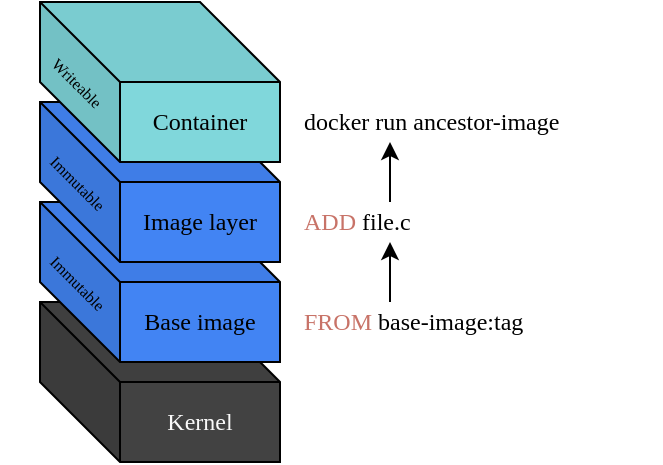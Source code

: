<mxfile version="17.4.6" type="device"><diagram id="v1GbGmiPVtFqFpTK__bW" name="Page-1"><mxGraphModel dx="617" dy="376" grid="1" gridSize="10" guides="1" tooltips="1" connect="1" arrows="1" fold="1" page="1" pageScale="1" pageWidth="827" pageHeight="1169" math="0" shadow="0"><root><mxCell id="0"/><mxCell id="1" parent="0"/><mxCell id="eOjuCAvvYXJOmMFarwdm-3" value="&lt;font face=&quot;Comfortaa&quot; data-font-src=&quot;https://fonts.googleapis.com/css?family=Comfortaa&quot; color=&quot;#fafafa&quot;&gt;Kernel&lt;/font&gt;" style="shape=cube;whiteSpace=wrap;html=1;boundedLbl=1;backgroundOutline=1;darkOpacity=0.05;darkOpacity2=0.1;size=40;fillColor=#424242;" vertex="1" parent="1"><mxGeometry x="80" y="180" width="120" height="80" as="geometry"/></mxCell><mxCell id="eOjuCAvvYXJOmMFarwdm-2" value="&lt;font face=&quot;Comfortaa&quot; data-font-src=&quot;https://fonts.googleapis.com/css?family=Comfortaa&quot;&gt;Base image&lt;/font&gt;" style="shape=cube;whiteSpace=wrap;html=1;boundedLbl=1;backgroundOutline=1;darkOpacity=0.05;darkOpacity2=0.1;fillColor=#4284F3;size=40;" vertex="1" parent="1"><mxGeometry x="80" y="130" width="120" height="80" as="geometry"/></mxCell><mxCell id="eOjuCAvvYXJOmMFarwdm-4" value="&lt;font face=&quot;Comfortaa&quot; data-font-src=&quot;https://fonts.googleapis.com/css?family=Comfortaa&quot;&gt;Image layer&lt;/font&gt;" style="shape=cube;whiteSpace=wrap;html=1;boundedLbl=1;backgroundOutline=1;darkOpacity=0.05;darkOpacity2=0.1;fillColor=#4284F3;size=40;" vertex="1" parent="1"><mxGeometry x="80" y="80" width="120" height="80" as="geometry"/></mxCell><mxCell id="eOjuCAvvYXJOmMFarwdm-5" value="&lt;font face=&quot;Comfortaa&quot; data-font-src=&quot;https://fonts.googleapis.com/css?family=Comfortaa&quot;&gt;Container&lt;/font&gt;" style="shape=cube;whiteSpace=wrap;html=1;boundedLbl=1;backgroundOutline=1;darkOpacity=0.05;darkOpacity2=0.1;fillColor=#80D7DB;size=40;" vertex="1" parent="1"><mxGeometry x="80" y="30" width="120" height="80" as="geometry"/></mxCell><mxCell id="eOjuCAvvYXJOmMFarwdm-6" value="&lt;span style=&quot;font-size: 8px&quot;&gt;Writeable&lt;/span&gt;" style="text;html=1;strokeColor=none;fillColor=none;align=center;verticalAlign=middle;whiteSpace=wrap;rounded=0;fontFamily=Comfortaa;fontSource=https%3A%2F%2Ffonts.googleapis.com%2Fcss%3Ffamily%3DComfortaa;fontColor=#000000;rotation=45;" vertex="1" parent="1"><mxGeometry x="59.12" y="54.64" width="81.03" height="30" as="geometry"/></mxCell><mxCell id="eOjuCAvvYXJOmMFarwdm-7" value="&lt;span style=&quot;font-size: 8px&quot;&gt;Immutable&lt;/span&gt;" style="text;html=1;strokeColor=none;fillColor=none;align=center;verticalAlign=middle;whiteSpace=wrap;rounded=0;fontFamily=Comfortaa;fontSource=https%3A%2F%2Ffonts.googleapis.com%2Fcss%3Ffamily%3DComfortaa;fontColor=#000000;rotation=45;" vertex="1" parent="1"><mxGeometry x="59.12" y="105" width="81.03" height="30" as="geometry"/></mxCell><mxCell id="eOjuCAvvYXJOmMFarwdm-8" value="&lt;font style=&quot;font-size: 8px&quot;&gt;Immutable&lt;/font&gt;" style="text;html=1;strokeColor=none;fillColor=none;align=center;verticalAlign=middle;whiteSpace=wrap;rounded=0;fontFamily=Comfortaa;fontSource=https%3A%2F%2Ffonts.googleapis.com%2Fcss%3Ffamily%3DComfortaa;fontColor=#000000;rotation=45;" vertex="1" parent="1"><mxGeometry x="59.12" y="155" width="81.03" height="30" as="geometry"/></mxCell><mxCell id="eOjuCAvvYXJOmMFarwdm-11" value="&lt;font style=&quot;font-size: 12px&quot; color=&quot;#000000&quot;&gt;docker run ancestor-image&lt;/font&gt;" style="text;html=1;strokeColor=none;fillColor=none;align=left;verticalAlign=middle;whiteSpace=wrap;rounded=0;fontFamily=Comfortaa;fontSource=https%3A%2F%2Ffonts.googleapis.com%2Fcss%3Ffamily%3DComfortaa;fontSize=8;fontColor=#FAFAFA;" vertex="1" parent="1"><mxGeometry x="210" y="80" width="180" height="20" as="geometry"/></mxCell><mxCell id="eOjuCAvvYXJOmMFarwdm-20" style="edgeStyle=orthogonalEdgeStyle;rounded=0;orthogonalLoop=1;jettySize=auto;html=1;exitX=0.25;exitY=0;exitDx=0;exitDy=0;entryX=0.25;entryY=1;entryDx=0;entryDy=0;fontFamily=Comfortaa;fontSource=https%3A%2F%2Ffonts.googleapis.com%2Fcss%3Ffamily%3DComfortaa;fontSize=12;fontColor=#C87368;" edge="1" parent="1" source="eOjuCAvvYXJOmMFarwdm-14" target="eOjuCAvvYXJOmMFarwdm-11"><mxGeometry relative="1" as="geometry"/></mxCell><mxCell id="eOjuCAvvYXJOmMFarwdm-14" value="&lt;font style=&quot;font-size: 12px&quot; color=&quot;#c87368&quot;&gt;ADD&lt;/font&gt;&lt;font style=&quot;font-size: 12px&quot; color=&quot;#000000&quot;&gt; file.c&lt;br&gt;&lt;/font&gt;" style="text;html=1;strokeColor=none;fillColor=none;align=left;verticalAlign=middle;whiteSpace=wrap;rounded=0;fontFamily=Comfortaa;fontSource=https%3A%2F%2Ffonts.googleapis.com%2Fcss%3Ffamily%3DComfortaa;fontSize=8;fontColor=#FAFAFA;" vertex="1" parent="1"><mxGeometry x="210" y="130" width="180" height="20" as="geometry"/></mxCell><mxCell id="eOjuCAvvYXJOmMFarwdm-19" style="edgeStyle=orthogonalEdgeStyle;rounded=0;orthogonalLoop=1;jettySize=auto;html=1;exitX=0.25;exitY=0;exitDx=0;exitDy=0;entryX=0.25;entryY=1;entryDx=0;entryDy=0;fontFamily=Comfortaa;fontSource=https%3A%2F%2Ffonts.googleapis.com%2Fcss%3Ffamily%3DComfortaa;fontSize=12;fontColor=#C87368;" edge="1" parent="1" source="eOjuCAvvYXJOmMFarwdm-15" target="eOjuCAvvYXJOmMFarwdm-14"><mxGeometry relative="1" as="geometry"/></mxCell><mxCell id="eOjuCAvvYXJOmMFarwdm-15" value="&lt;font style=&quot;font-size: 12px&quot; color=&quot;#c87368&quot;&gt;FROM&lt;/font&gt;&lt;font style=&quot;font-size: 12px&quot; color=&quot;#000000&quot;&gt; base-image:tag&lt;br&gt;&lt;/font&gt;" style="text;html=1;strokeColor=none;fillColor=none;align=left;verticalAlign=middle;whiteSpace=wrap;rounded=0;fontFamily=Comfortaa;fontSource=https%3A%2F%2Ffonts.googleapis.com%2Fcss%3Ffamily%3DComfortaa;fontSize=8;fontColor=#FAFAFA;" vertex="1" parent="1"><mxGeometry x="210" y="180" width="180" height="20" as="geometry"/></mxCell></root></mxGraphModel></diagram></mxfile>
